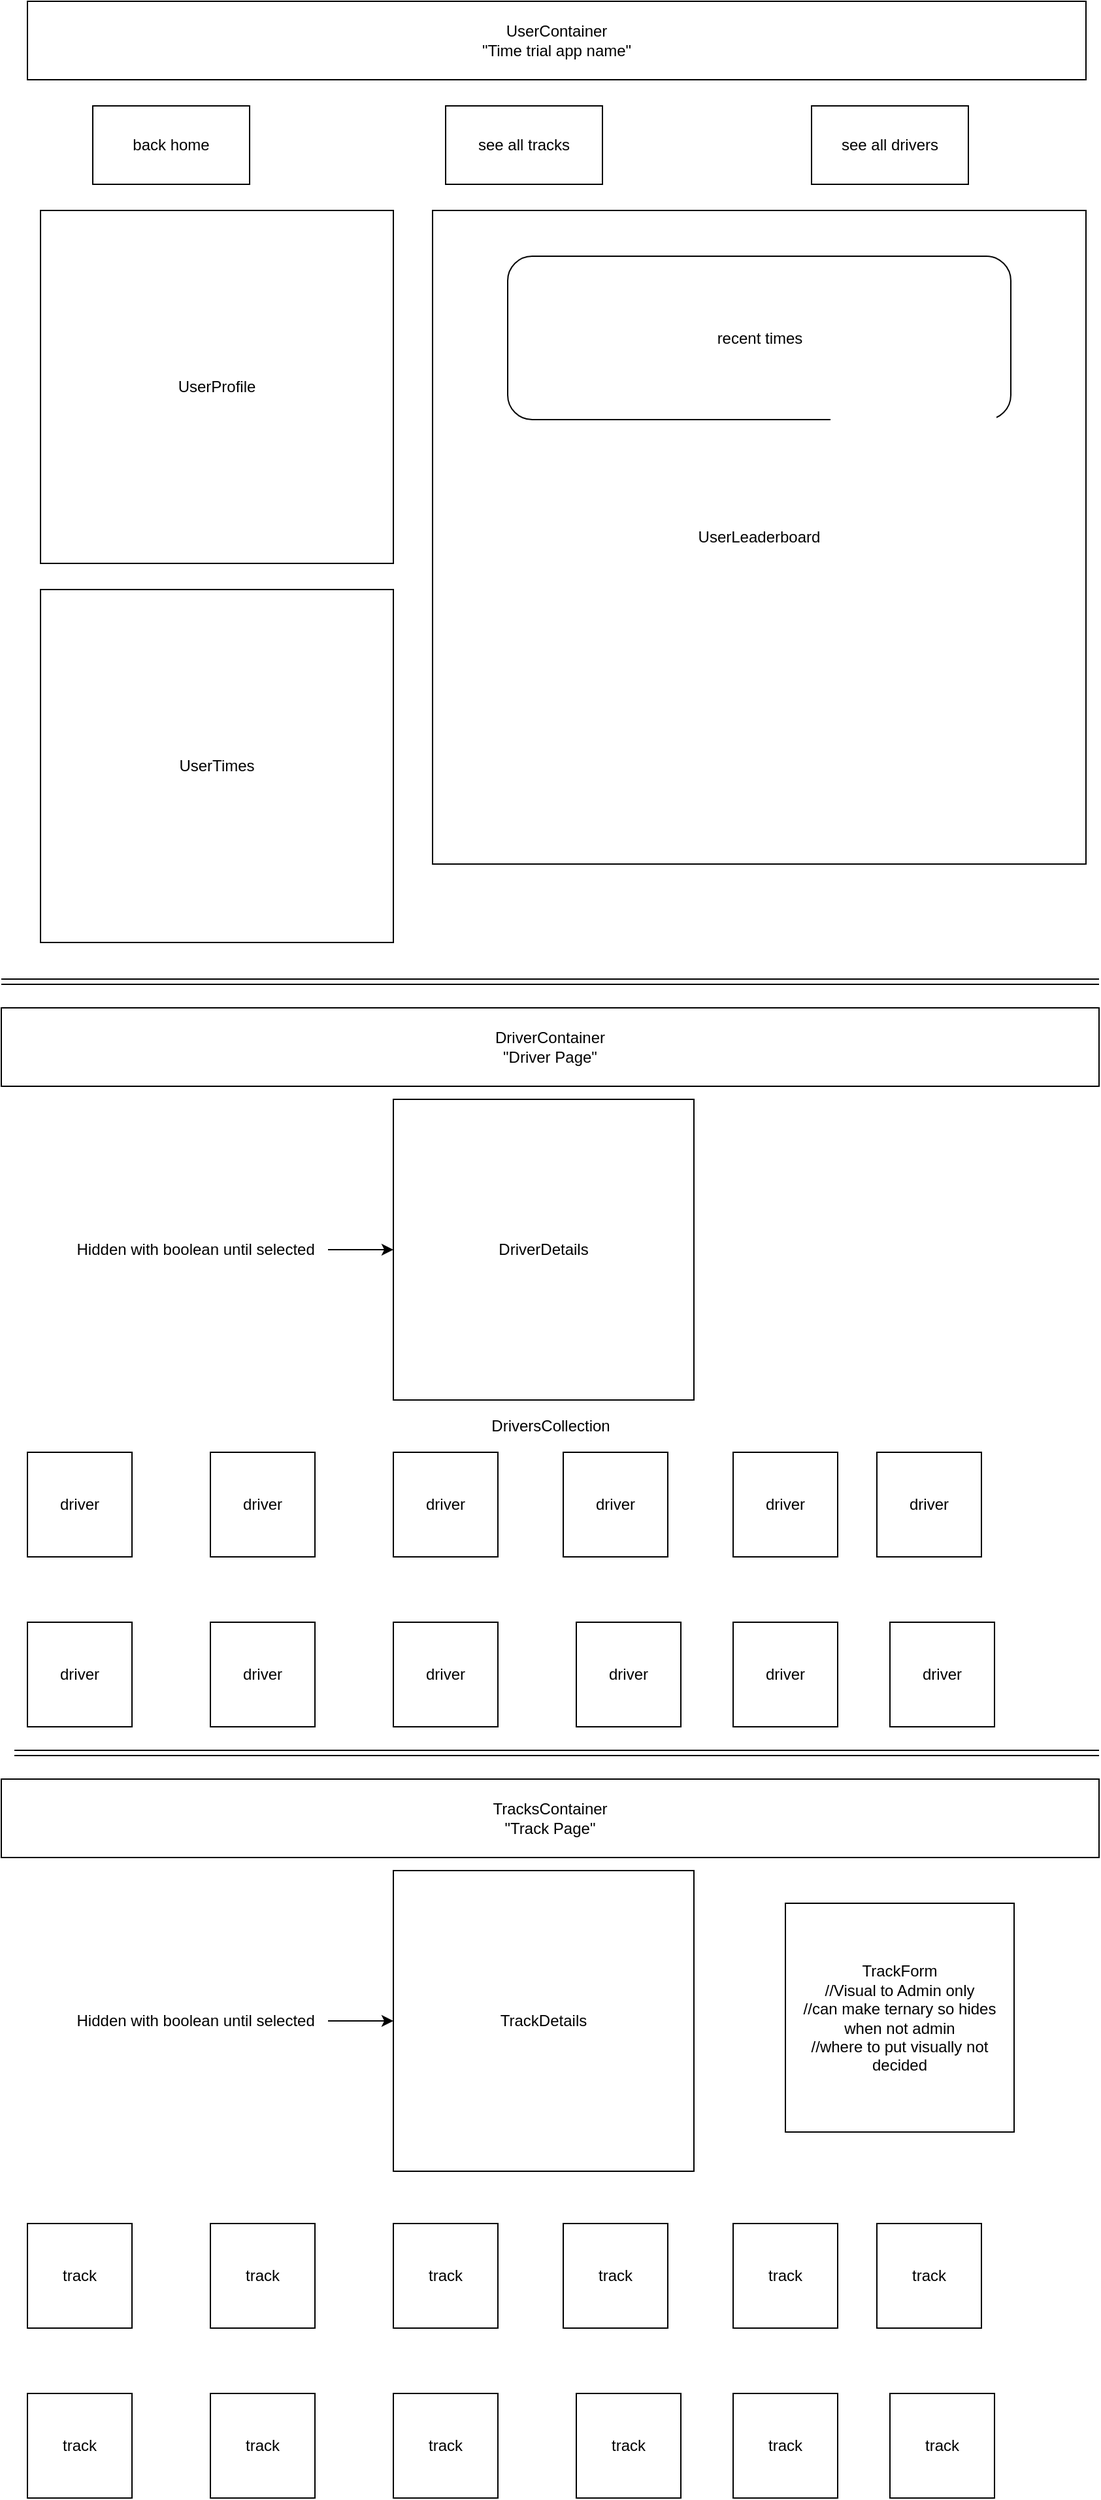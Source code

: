 <mxfile>
    <diagram id="2AjmQ4g3Ko494eU14FOw" name="Page-1">
        <mxGraphModel dx="2222" dy="1044" grid="1" gridSize="10" guides="1" tooltips="1" connect="1" arrows="1" fold="1" page="1" pageScale="1" pageWidth="850" pageHeight="1100" math="0" shadow="0">
            <root>
                <mxCell id="0"/>
                <mxCell id="1" parent="0"/>
                <mxCell id="7" value="UserProfile" style="whiteSpace=wrap;html=1;aspect=fixed;" parent="1" vertex="1">
                    <mxGeometry x="30" y="170" width="270" height="270" as="geometry"/>
                </mxCell>
                <mxCell id="8" value="UserTimes" style="whiteSpace=wrap;html=1;aspect=fixed;" parent="1" vertex="1">
                    <mxGeometry x="30" y="460" width="270" height="270" as="geometry"/>
                </mxCell>
                <mxCell id="9" value="UserLeaderboard" style="whiteSpace=wrap;html=1;aspect=fixed;" parent="1" vertex="1">
                    <mxGeometry x="330" y="170" width="500" height="500" as="geometry"/>
                </mxCell>
                <mxCell id="11" value="see all tracks" style="rounded=0;whiteSpace=wrap;html=1;" parent="1" vertex="1">
                    <mxGeometry x="340" y="90" width="120" height="60" as="geometry"/>
                </mxCell>
                <mxCell id="12" value="back home" style="rounded=0;whiteSpace=wrap;html=1;" parent="1" vertex="1">
                    <mxGeometry x="70" y="90" width="120" height="60" as="geometry"/>
                </mxCell>
                <mxCell id="14" value="see all drivers" style="rounded=0;whiteSpace=wrap;html=1;" parent="1" vertex="1">
                    <mxGeometry x="620" y="90" width="120" height="60" as="geometry"/>
                </mxCell>
                <mxCell id="15" value="UserContainer&lt;br&gt;&quot;Time trial app name&quot;" style="rounded=0;whiteSpace=wrap;html=1;" parent="1" vertex="1">
                    <mxGeometry x="20" y="10" width="810" height="60" as="geometry"/>
                </mxCell>
                <mxCell id="16" value="recent times" style="rounded=1;whiteSpace=wrap;html=1;" parent="1" vertex="1">
                    <mxGeometry x="387.5" y="205" width="385" height="125" as="geometry"/>
                </mxCell>
                <mxCell id="19" value="" style="shape=link;html=1;" parent="1" edge="1">
                    <mxGeometry width="100" relative="1" as="geometry">
                        <mxPoint y="760" as="sourcePoint"/>
                        <mxPoint x="840" y="760" as="targetPoint"/>
                    </mxGeometry>
                </mxCell>
                <mxCell id="20" value="DriverContainer&lt;br&gt;&quot;Driver Page&quot;" style="rounded=0;whiteSpace=wrap;html=1;" parent="1" vertex="1">
                    <mxGeometry y="780" width="840" height="60" as="geometry"/>
                </mxCell>
                <mxCell id="21" value="DriverDetails" style="whiteSpace=wrap;html=1;aspect=fixed;" parent="1" vertex="1">
                    <mxGeometry x="300" y="850" width="230" height="230" as="geometry"/>
                </mxCell>
                <mxCell id="24" value="&lt;span&gt;driver&lt;/span&gt;" style="whiteSpace=wrap;html=1;aspect=fixed;" parent="1" vertex="1">
                    <mxGeometry x="680" y="1250" width="80" height="80" as="geometry"/>
                </mxCell>
                <mxCell id="25" value="&lt;span&gt;driver&lt;/span&gt;" style="whiteSpace=wrap;html=1;aspect=fixed;" parent="1" vertex="1">
                    <mxGeometry x="560" y="1250" width="80" height="80" as="geometry"/>
                </mxCell>
                <mxCell id="26" value="&lt;span&gt;driver&lt;/span&gt;" style="whiteSpace=wrap;html=1;aspect=fixed;" parent="1" vertex="1">
                    <mxGeometry x="440" y="1250" width="80" height="80" as="geometry"/>
                </mxCell>
                <mxCell id="27" value="&lt;span&gt;driver&lt;/span&gt;" style="whiteSpace=wrap;html=1;aspect=fixed;" parent="1" vertex="1">
                    <mxGeometry x="300" y="1250" width="80" height="80" as="geometry"/>
                </mxCell>
                <mxCell id="28" value="&lt;span&gt;driver&lt;/span&gt;" style="whiteSpace=wrap;html=1;aspect=fixed;" parent="1" vertex="1">
                    <mxGeometry x="160" y="1250" width="80" height="80" as="geometry"/>
                </mxCell>
                <mxCell id="29" value="&lt;span&gt;driver&lt;/span&gt;" style="whiteSpace=wrap;html=1;aspect=fixed;" parent="1" vertex="1">
                    <mxGeometry x="20" y="1250" width="80" height="80" as="geometry"/>
                </mxCell>
                <mxCell id="30" value="&lt;span&gt;driver&lt;/span&gt;" style="whiteSpace=wrap;html=1;aspect=fixed;" parent="1" vertex="1">
                    <mxGeometry x="670" y="1120" width="80" height="80" as="geometry"/>
                </mxCell>
                <mxCell id="31" value="&lt;span&gt;driver&lt;/span&gt;" style="whiteSpace=wrap;html=1;aspect=fixed;" parent="1" vertex="1">
                    <mxGeometry x="560" y="1120" width="80" height="80" as="geometry"/>
                </mxCell>
                <mxCell id="32" value="&lt;span&gt;driver&lt;/span&gt;" style="whiteSpace=wrap;html=1;aspect=fixed;" parent="1" vertex="1">
                    <mxGeometry x="430" y="1120" width="80" height="80" as="geometry"/>
                </mxCell>
                <mxCell id="33" value="&lt;span&gt;driver&lt;/span&gt;" style="whiteSpace=wrap;html=1;aspect=fixed;" parent="1" vertex="1">
                    <mxGeometry x="300" y="1120" width="80" height="80" as="geometry"/>
                </mxCell>
                <mxCell id="34" value="driver" style="whiteSpace=wrap;html=1;aspect=fixed;" parent="1" vertex="1">
                    <mxGeometry x="160" y="1120" width="80" height="80" as="geometry"/>
                </mxCell>
                <mxCell id="35" value="driver" style="whiteSpace=wrap;html=1;aspect=fixed;" parent="1" vertex="1">
                    <mxGeometry x="20" y="1120" width="80" height="80" as="geometry"/>
                </mxCell>
                <mxCell id="37" style="edgeStyle=none;html=1;entryX=0;entryY=0.5;entryDx=0;entryDy=0;" parent="1" source="36" target="21" edge="1">
                    <mxGeometry relative="1" as="geometry"/>
                </mxCell>
                <mxCell id="36" value="Hidden with boolean until selected&amp;nbsp;" style="text;html=1;align=center;verticalAlign=middle;resizable=0;points=[];autosize=1;strokeColor=none;fillColor=none;" parent="1" vertex="1">
                    <mxGeometry x="50" y="955" width="200" height="20" as="geometry"/>
                </mxCell>
                <mxCell id="38" value="" style="shape=link;html=1;" parent="1" edge="1">
                    <mxGeometry width="100" relative="1" as="geometry">
                        <mxPoint x="10" y="1350" as="sourcePoint"/>
                        <mxPoint x="840" y="1350" as="targetPoint"/>
                        <Array as="points">
                            <mxPoint x="420" y="1350"/>
                        </Array>
                    </mxGeometry>
                </mxCell>
                <mxCell id="39" value="TracksContainer&lt;br&gt;&quot;Track Page&quot;" style="rounded=0;whiteSpace=wrap;html=1;" parent="1" vertex="1">
                    <mxGeometry y="1370" width="840" height="60" as="geometry"/>
                </mxCell>
                <mxCell id="40" value="TrackDetails" style="whiteSpace=wrap;html=1;aspect=fixed;" parent="1" vertex="1">
                    <mxGeometry x="300" y="1440" width="230" height="230" as="geometry"/>
                </mxCell>
                <mxCell id="41" value="&lt;span&gt;track&lt;/span&gt;" style="whiteSpace=wrap;html=1;aspect=fixed;" parent="1" vertex="1">
                    <mxGeometry x="680" y="1840" width="80" height="80" as="geometry"/>
                </mxCell>
                <mxCell id="42" value="&lt;span&gt;track&lt;/span&gt;" style="whiteSpace=wrap;html=1;aspect=fixed;" parent="1" vertex="1">
                    <mxGeometry x="560" y="1840" width="80" height="80" as="geometry"/>
                </mxCell>
                <mxCell id="43" value="&lt;span&gt;track&lt;/span&gt;" style="whiteSpace=wrap;html=1;aspect=fixed;" parent="1" vertex="1">
                    <mxGeometry x="440" y="1840" width="80" height="80" as="geometry"/>
                </mxCell>
                <mxCell id="44" value="&lt;span&gt;track&lt;/span&gt;" style="whiteSpace=wrap;html=1;aspect=fixed;" parent="1" vertex="1">
                    <mxGeometry x="300" y="1840" width="80" height="80" as="geometry"/>
                </mxCell>
                <mxCell id="45" value="&lt;span&gt;track&lt;/span&gt;" style="whiteSpace=wrap;html=1;aspect=fixed;" parent="1" vertex="1">
                    <mxGeometry x="160" y="1840" width="80" height="80" as="geometry"/>
                </mxCell>
                <mxCell id="46" value="&lt;span&gt;track&lt;/span&gt;" style="whiteSpace=wrap;html=1;aspect=fixed;" parent="1" vertex="1">
                    <mxGeometry x="20" y="1840" width="80" height="80" as="geometry"/>
                </mxCell>
                <mxCell id="47" value="&lt;span&gt;track&lt;/span&gt;" style="whiteSpace=wrap;html=1;aspect=fixed;" parent="1" vertex="1">
                    <mxGeometry x="670" y="1710" width="80" height="80" as="geometry"/>
                </mxCell>
                <mxCell id="48" value="&lt;span&gt;track&lt;/span&gt;" style="whiteSpace=wrap;html=1;aspect=fixed;" parent="1" vertex="1">
                    <mxGeometry x="560" y="1710" width="80" height="80" as="geometry"/>
                </mxCell>
                <mxCell id="49" value="&lt;span&gt;track&lt;/span&gt;" style="whiteSpace=wrap;html=1;aspect=fixed;" parent="1" vertex="1">
                    <mxGeometry x="430" y="1710" width="80" height="80" as="geometry"/>
                </mxCell>
                <mxCell id="50" value="&lt;span&gt;track&lt;/span&gt;" style="whiteSpace=wrap;html=1;aspect=fixed;" parent="1" vertex="1">
                    <mxGeometry x="300" y="1710" width="80" height="80" as="geometry"/>
                </mxCell>
                <mxCell id="51" value="track" style="whiteSpace=wrap;html=1;aspect=fixed;" parent="1" vertex="1">
                    <mxGeometry x="160" y="1710" width="80" height="80" as="geometry"/>
                </mxCell>
                <mxCell id="52" value="&lt;span&gt;track&lt;/span&gt;" style="whiteSpace=wrap;html=1;aspect=fixed;" parent="1" vertex="1">
                    <mxGeometry x="20" y="1710" width="80" height="80" as="geometry"/>
                </mxCell>
                <mxCell id="53" style="edgeStyle=none;html=1;entryX=0;entryY=0.5;entryDx=0;entryDy=0;" parent="1" source="54" target="40" edge="1">
                    <mxGeometry relative="1" as="geometry"/>
                </mxCell>
                <mxCell id="54" value="Hidden with boolean until selected&amp;nbsp;" style="text;html=1;align=center;verticalAlign=middle;resizable=0;points=[];autosize=1;strokeColor=none;fillColor=none;" parent="1" vertex="1">
                    <mxGeometry x="50" y="1545" width="200" height="20" as="geometry"/>
                </mxCell>
                <mxCell id="56" value="DriversCollection" style="text;html=1;align=center;verticalAlign=middle;resizable=0;points=[];autosize=1;strokeColor=none;fillColor=none;" vertex="1" parent="1">
                    <mxGeometry x="365" y="1090" width="110" height="20" as="geometry"/>
                </mxCell>
                <mxCell id="57" value="TrackForm&lt;br&gt;//Visual to Admin only&lt;br&gt;//can make ternary so hides when not admin&lt;br&gt;//where to put visually not decided" style="whiteSpace=wrap;html=1;aspect=fixed;" vertex="1" parent="1">
                    <mxGeometry x="600" y="1465" width="175" height="175" as="geometry"/>
                </mxCell>
            </root>
        </mxGraphModel>
    </diagram>
</mxfile>